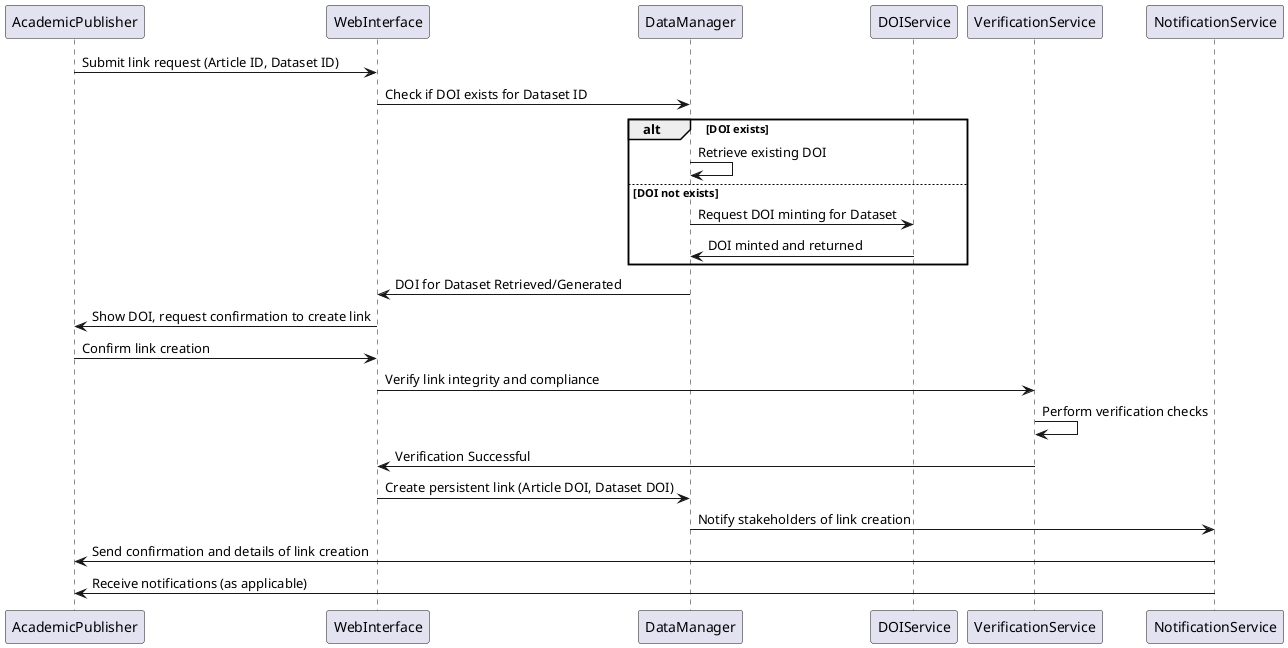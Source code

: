 @startuml
participant AcademicPublisher as AP
participant WebInterface as WI
participant DataManager as DM
participant DOIService as DOI
participant VerificationService as VS
participant NotificationService as NS

AP -> WI : Submit link request (Article ID, Dataset ID)
WI -> DM : Check if DOI exists for Dataset ID
alt DOI exists
    DM -> DM : Retrieve existing DOI
else DOI not exists
    DM -> DOI : Request DOI minting for Dataset
    DOI -> DM : DOI minted and returned
end
DM -> WI : DOI for Dataset Retrieved/Generated
WI -> AP : Show DOI, request confirmation to create link
AP -> WI : Confirm link creation
WI -> VS : Verify link integrity and compliance
VS -> VS : Perform verification checks
VS -> WI : Verification Successful
WI -> DM : Create persistent link (Article DOI, Dataset DOI)
DM -> NS : Notify stakeholders of link creation
NS -> AP : Send confirmation and details of link creation
AP <- NS : Receive notifications (as applicable)

@enduml